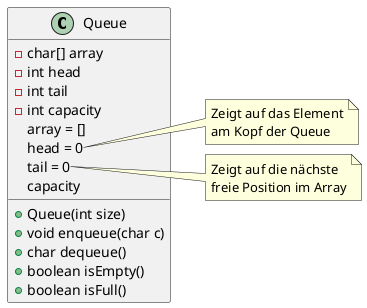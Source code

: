 @startuml
class Queue {
    - char[] array
    - int head
    - int tail
    - int capacity
    + Queue(int size)
    + void enqueue(char c)
    + char dequeue()
    + boolean isEmpty()
    + boolean isFull()
}

Queue : array = []
Queue : head = 0
Queue : tail = 0
Queue : capacity

note right of Queue::head
  Zeigt auf das Element
  am Kopf der Queue
end note

note right of Queue::tail
  Zeigt auf die nächste
  freie Position im Array
end note

@enduml

1. Leere Queue vor und nach dem Einfügen:

@startuml
class Queue {
    char[] array = ['_', '_', '_', '_']
    int head = 0
    int tail = 0
    int capacity = 4
}

Queue : head -> 0
Queue : tail -> 0

note left of Queue::tail
  Anfangszustand:
  Queue ist leer
  head und tail zeigen auf 0
end note

@enduml
Nach dem Einfügen:

@startuml
class Queue {
    char[] array = ['A', '_', '_', '_']
    int head = 0
    int tail = 1
    int capacity = 4
}

Queue : head -> 0
Queue : tail -> 1

note left of Queue::tail
  Nach dem Einfügen:
  Element 'A' wurde an Position 0 hinzugefügt
  tail wurde inkrementiert
end note

@enduml
2. Rotation, wenn tail am Ende des Arrays steht:

@startuml
class Queue {
    char[] array = ['A', 'B', 'C', '_']
    int head = 0
    int tail = 3
    int capacity = 4
}

Queue : head -> 0
Queue : tail -> 3

note left of Queue::tail
  Vor dem Einfügen:
  tail zeigt auf die letzte Position (2)
end note

@enduml
Nach der Rotation:

@startuml
class Queue {
    char[] array = ['A', 'B', 'C', 'D']
    int head = 0
    int tail = 0
    int capacity = 4
}

Queue : head -> 0
Queue : tail -> 0

note left of Queue::tail
  Nach dem Einfügen:
  Element 'D' wurde an Position 3 hinzugefügt
  tail wurde auf 0 zurückgesetzt (Rotation)
end note

@enduml

1. Leere Queue vor und nach dem Einfügen:

@startuml
class Queue {
    char[] array = ['_', '_', '_', '_']
    int head = 0
    int tail = 0
    int capacity = 4
}

Queue : head -> 0
Queue : tail -> 0

note left of Queue::tail
  Anfangszustand:
  Queue ist leer
  head und tail zeigen auf 0
end note

@enduml
Nach dem Einfügen:

@startuml
class Queue {
    char[] array = ['A', '_', '_', '_']
    int head = 0
    int tail = 1
    int capacity = 4
}

Queue : head -> 0
Queue : tail -> 1

note left of Queue::tail
  Nach dem Einfügen:
  Element 'A' wurde an Position 0 hinzugefügt
  tail wurde inkrementiert
end note

@enduml
2. Rotation, wenn tail am Ende des Arrays steht:

@startuml
class Queue {
    char[] array = ['A', 'B', 'C', '_']
    int head = 0
    int tail = 3
    int capacity = 4
}

Queue : head -> 0
Queue : tail -> 3

note left of Queue::tail
  Vor dem Einfügen:
  tail zeigt auf die letzte Position (2)
end note

@enduml
Nach der Rotation:

@startuml
class Queue {
    char[] array = ['A', 'B', 'C', 'D']
    int head = 0
    int tail = 0
    int capacity = 4
}

Queue : head -> 0
Queue : tail -> 0

note left of Queue::tail
  Nach dem Einfügen:
  Element 'D' wurde an Position 3 hinzugefügt
  tail wurde auf 0 zurückgesetzt (Rotation)
end note

@enduml

@startuml
class Queue {
    char[] array
    int head
    int tail
    int capacity
    int size
    + Queue(int size)
    + void enqueue(char c)
    + char dequeue()
    + boolean isEmpty()
    + boolean isFull()
}

Queue : array = []
Queue : head = 0
Queue : tail = 0
Queue : capacity
Queue : size = 0

note right of Queue::head
  Zeigt auf das Element
  am Kopf der Queue
end note

note right of Queue::tail
  Zeigt auf die nächste
  freie Position im Array
end note

Queue : +isFull() : size == capacity
Queue : +isEmpty() : size == 0

@enduml

